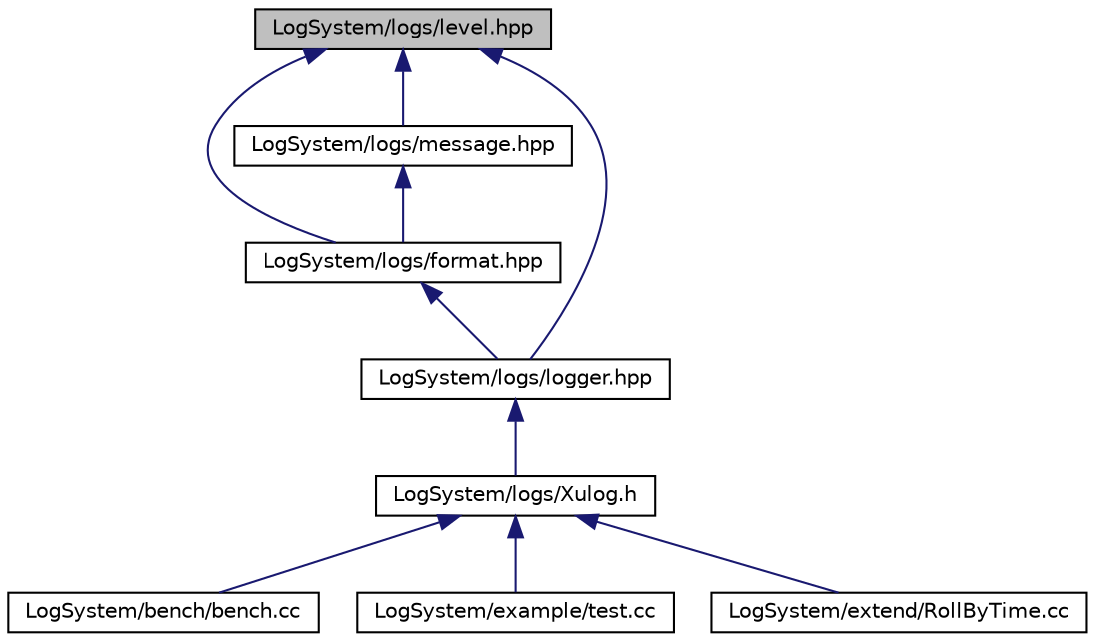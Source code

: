 digraph "LogSystem/logs/level.hpp"
{
 // LATEX_PDF_SIZE
  edge [fontname="Helvetica",fontsize="10",labelfontname="Helvetica",labelfontsize="10"];
  node [fontname="Helvetica",fontsize="10",shape=record];
  Node1 [label="LogSystem/logs/level.hpp",height=0.2,width=0.4,color="black", fillcolor="grey75", style="filled", fontcolor="black",tooltip="日志等级类的定义和实现"];
  Node1 -> Node2 [dir="back",color="midnightblue",fontsize="10",style="solid",fontname="Helvetica"];
  Node2 [label="LogSystem/logs/format.hpp",height=0.2,width=0.4,color="black", fillcolor="white", style="filled",URL="$format_8hpp.html",tooltip="日志格式化器类的定义"];
  Node2 -> Node3 [dir="back",color="midnightblue",fontsize="10",style="solid",fontname="Helvetica"];
  Node3 [label="LogSystem/logs/logger.hpp",height=0.2,width=0.4,color="black", fillcolor="white", style="filled",URL="$logger_8hpp.html",tooltip="日志器模块的实现"];
  Node3 -> Node4 [dir="back",color="midnightblue",fontsize="10",style="solid",fontname="Helvetica"];
  Node4 [label="LogSystem/logs/Xulog.h",height=0.2,width=0.4,color="black", fillcolor="white", style="filled",URL="$_xulog_8h.html",tooltip="全局日志接口和宏定义"];
  Node4 -> Node5 [dir="back",color="midnightblue",fontsize="10",style="solid",fontname="Helvetica"];
  Node5 [label="LogSystem/bench/bench.cc",height=0.2,width=0.4,color="black", fillcolor="white", style="filled",URL="$bench_8cc.html",tooltip=" "];
  Node4 -> Node6 [dir="back",color="midnightblue",fontsize="10",style="solid",fontname="Helvetica"];
  Node6 [label="LogSystem/example/test.cc",height=0.2,width=0.4,color="black", fillcolor="white", style="filled",URL="$test_8cc.html",tooltip=" "];
  Node4 -> Node7 [dir="back",color="midnightblue",fontsize="10",style="solid",fontname="Helvetica"];
  Node7 [label="LogSystem/extend/RollByTime.cc",height=0.2,width=0.4,color="black", fillcolor="white", style="filled",URL="$_roll_by_time_8cc.html",tooltip=" "];
  Node1 -> Node3 [dir="back",color="midnightblue",fontsize="10",style="solid",fontname="Helvetica"];
  Node1 -> Node8 [dir="back",color="midnightblue",fontsize="10",style="solid",fontname="Helvetica"];
  Node8 [label="LogSystem/logs/message.hpp",height=0.2,width=0.4,color="black", fillcolor="white", style="filled",URL="$message_8hpp.html",tooltip="日志消息类的实现"];
  Node8 -> Node2 [dir="back",color="midnightblue",fontsize="10",style="solid",fontname="Helvetica"];
}
